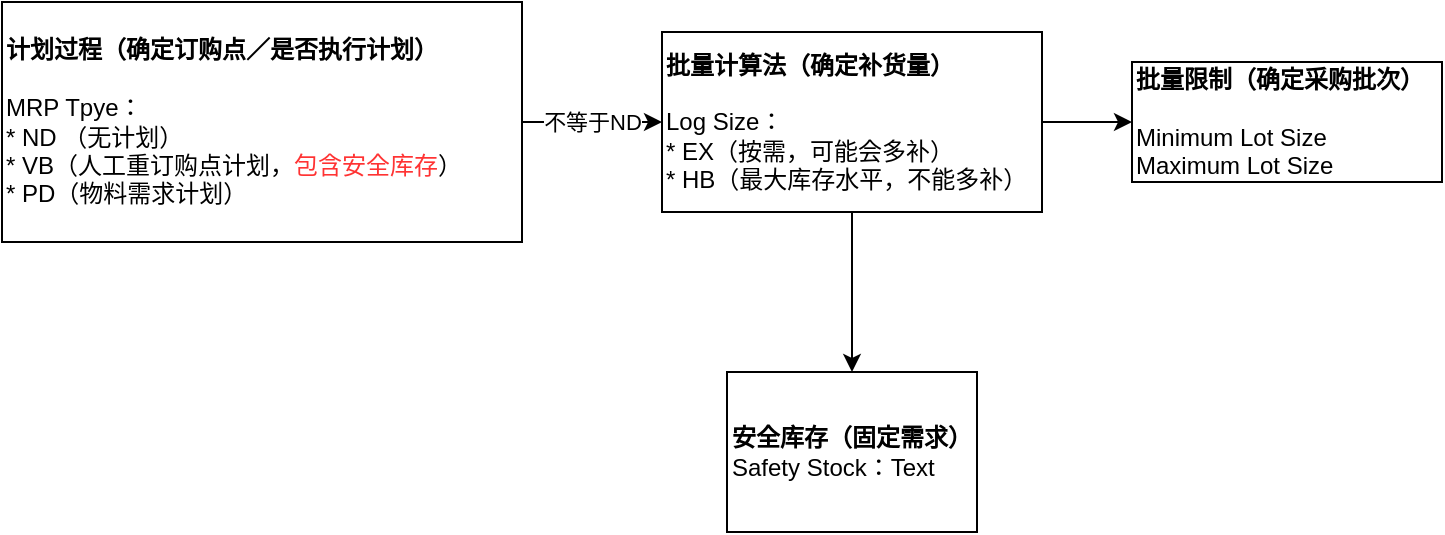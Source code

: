 <mxfile version="15.1.4" type="github">
  <diagram id="NZ3etfu1tfVT0-AUHIBx" name="Page-1">
    <mxGraphModel dx="1186" dy="764" grid="1" gridSize="10" guides="1" tooltips="1" connect="1" arrows="1" fold="1" page="1" pageScale="1" pageWidth="827" pageHeight="1169" math="0" shadow="0">
      <root>
        <mxCell id="0" />
        <mxCell id="1" parent="0" />
        <mxCell id="MWjjnzCd9YI766V_1Q5w-5" value="不等于ND" style="edgeStyle=orthogonalEdgeStyle;rounded=0;orthogonalLoop=1;jettySize=auto;html=1;" edge="1" parent="1" source="MWjjnzCd9YI766V_1Q5w-1" target="MWjjnzCd9YI766V_1Q5w-4">
          <mxGeometry relative="1" as="geometry" />
        </mxCell>
        <mxCell id="MWjjnzCd9YI766V_1Q5w-1" value="&lt;b&gt;计划过程（确定订购点／是否执行计划）&lt;br&gt;&lt;/b&gt;&lt;br&gt;MRP Tpye：&lt;br&gt;* ND （无计划）&lt;br&gt;* VB（人工重订购点计划，&lt;font color=&quot;#ff3333&quot;&gt;包含安全库存&lt;/font&gt;）&lt;br&gt;* PD（物料需求计划）" style="rounded=0;whiteSpace=wrap;html=1;align=left;" vertex="1" parent="1">
          <mxGeometry x="40" y="115" width="260" height="120" as="geometry" />
        </mxCell>
        <mxCell id="MWjjnzCd9YI766V_1Q5w-7" value="" style="edgeStyle=orthogonalEdgeStyle;rounded=0;orthogonalLoop=1;jettySize=auto;html=1;" edge="1" parent="1" source="MWjjnzCd9YI766V_1Q5w-4" target="MWjjnzCd9YI766V_1Q5w-6">
          <mxGeometry relative="1" as="geometry" />
        </mxCell>
        <mxCell id="MWjjnzCd9YI766V_1Q5w-10" value="" style="edgeStyle=orthogonalEdgeStyle;rounded=0;orthogonalLoop=1;jettySize=auto;html=1;" edge="1" parent="1" source="MWjjnzCd9YI766V_1Q5w-4" target="MWjjnzCd9YI766V_1Q5w-9">
          <mxGeometry relative="1" as="geometry" />
        </mxCell>
        <mxCell id="MWjjnzCd9YI766V_1Q5w-4" value="&lt;b&gt;批量计算法（确定补货量）&lt;/b&gt;&lt;br&gt;&lt;br&gt;Log Size：&lt;br&gt;* EX（按需，可能会多补）&lt;br&gt;* HB（最大库存水平，不能多补）" style="rounded=0;whiteSpace=wrap;html=1;align=left;" vertex="1" parent="1">
          <mxGeometry x="370" y="130" width="190" height="90" as="geometry" />
        </mxCell>
        <mxCell id="MWjjnzCd9YI766V_1Q5w-6" value="&lt;b&gt;批量限制（确定采购批次）&lt;br&gt;&lt;/b&gt;&lt;br&gt;Minimum Lot Size&lt;br&gt;Maximum Lot Size" style="whiteSpace=wrap;html=1;rounded=0;align=left;" vertex="1" parent="1">
          <mxGeometry x="605" y="145" width="155" height="60" as="geometry" />
        </mxCell>
        <mxCell id="MWjjnzCd9YI766V_1Q5w-9" value="&lt;b&gt;安全库存（固定需求）&lt;/b&gt;&lt;br&gt;Safety Stock：Text" style="whiteSpace=wrap;html=1;rounded=0;align=left;" vertex="1" parent="1">
          <mxGeometry x="402.5" y="300" width="125" height="80" as="geometry" />
        </mxCell>
      </root>
    </mxGraphModel>
  </diagram>
</mxfile>
